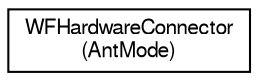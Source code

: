 digraph "Graphical Class Hierarchy"
{
  edge [fontname="FreeSans",fontsize="10",labelfontname="FreeSans",labelfontsize="10"];
  node [fontname="FreeSans",fontsize="10",shape=record];
  rankdir="LR";
  Node1 [label="WFHardwareConnector\l(AntMode)",height=0.2,width=0.4,color="black", fillcolor="white", style="filled",URL="$category_w_f_hardware_connector_07_ant_mode_08.html",tooltip="A category on the WFHardwareConnector class which facilitates using the Wahoo Fitness API in Advanced..."];
}
